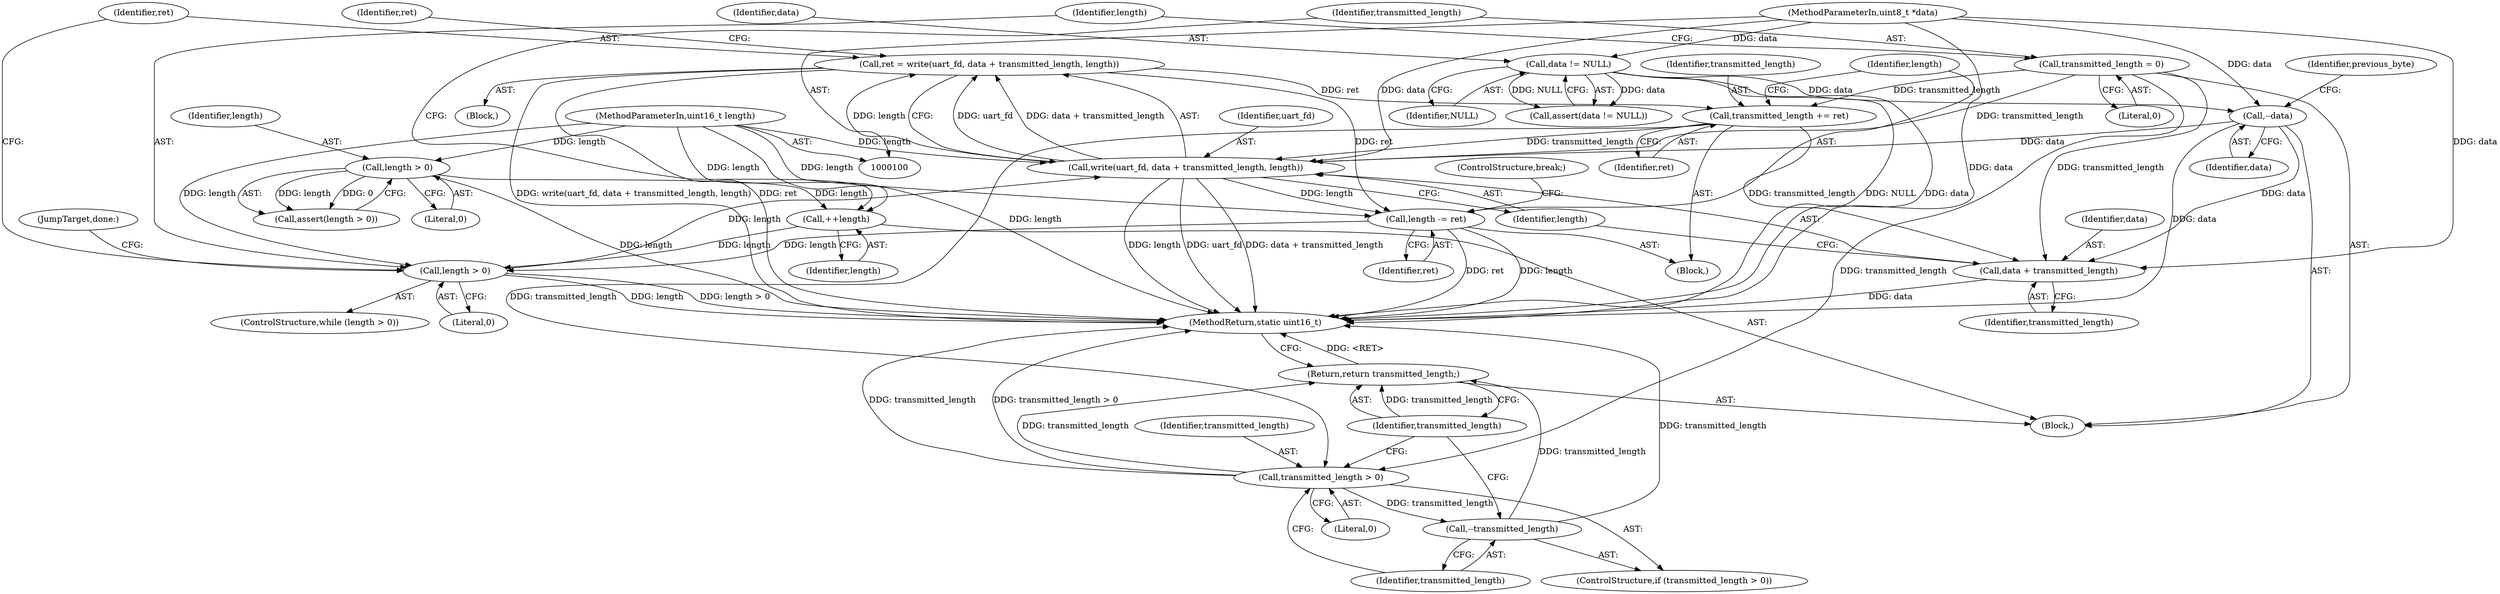 digraph "0_Android_472271b153c5dc53c28beac55480a8d8434b2d5c_53@API" {
"1000151" [label="(Call,ret = write(uart_fd, data + transmitted_length, length))"];
"1000153" [label="(Call,write(uart_fd, data + transmitted_length, length))"];
"1000128" [label="(Call,--data)"];
"1000106" [label="(Call,data != NULL)"];
"1000102" [label="(MethodParameterIn,uint8_t *data)"];
"1000172" [label="(Call,transmitted_length += ret)"];
"1000151" [label="(Call,ret = write(uart_fd, data + transmitted_length, length))"];
"1000142" [label="(Call,transmitted_length = 0)"];
"1000146" [label="(Call,length > 0)"];
"1000139" [label="(Call,++length)"];
"1000110" [label="(Call,length > 0)"];
"1000103" [label="(MethodParameterIn,uint16_t length)"];
"1000175" [label="(Call,length -= ret)"];
"1000155" [label="(Call,data + transmitted_length)"];
"1000185" [label="(Call,transmitted_length > 0)"];
"1000188" [label="(Call,--transmitted_length)"];
"1000190" [label="(Return,return transmitted_length;)"];
"1000161" [label="(Block,)"];
"1000111" [label="(Identifier,length)"];
"1000191" [label="(Identifier,transmitted_length)"];
"1000160" [label="(Identifier,ret)"];
"1000149" [label="(Block,)"];
"1000104" [label="(Block,)"];
"1000155" [label="(Call,data + transmitted_length)"];
"1000153" [label="(Call,write(uart_fd, data + transmitted_length, length))"];
"1000173" [label="(Identifier,transmitted_length)"];
"1000156" [label="(Identifier,data)"];
"1000176" [label="(Identifier,length)"];
"1000177" [label="(Identifier,ret)"];
"1000157" [label="(Identifier,transmitted_length)"];
"1000146" [label="(Call,length > 0)"];
"1000144" [label="(Literal,0)"];
"1000179" [label="(JumpTarget,done:)"];
"1000112" [label="(Literal,0)"];
"1000145" [label="(ControlStructure,while (length > 0))"];
"1000158" [label="(Identifier,length)"];
"1000152" [label="(Identifier,ret)"];
"1000189" [label="(Identifier,transmitted_length)"];
"1000154" [label="(Identifier,uart_fd)"];
"1000106" [label="(Call,data != NULL)"];
"1000190" [label="(Return,return transmitted_length;)"];
"1000151" [label="(Call,ret = write(uart_fd, data + transmitted_length, length))"];
"1000129" [label="(Identifier,data)"];
"1000188" [label="(Call,--transmitted_length)"];
"1000103" [label="(MethodParameterIn,uint16_t length)"];
"1000110" [label="(Call,length > 0)"];
"1000109" [label="(Call,assert(length > 0))"];
"1000187" [label="(Literal,0)"];
"1000192" [label="(MethodReturn,static uint16_t)"];
"1000148" [label="(Literal,0)"];
"1000184" [label="(ControlStructure,if (transmitted_length > 0))"];
"1000147" [label="(Identifier,length)"];
"1000178" [label="(ControlStructure,break;)"];
"1000142" [label="(Call,transmitted_length = 0)"];
"1000185" [label="(Call,transmitted_length > 0)"];
"1000107" [label="(Identifier,data)"];
"1000108" [label="(Identifier,NULL)"];
"1000140" [label="(Identifier,length)"];
"1000132" [label="(Identifier,previous_byte)"];
"1000143" [label="(Identifier,transmitted_length)"];
"1000139" [label="(Call,++length)"];
"1000128" [label="(Call,--data)"];
"1000102" [label="(MethodParameterIn,uint8_t *data)"];
"1000175" [label="(Call,length -= ret)"];
"1000186" [label="(Identifier,transmitted_length)"];
"1000172" [label="(Call,transmitted_length += ret)"];
"1000105" [label="(Call,assert(data != NULL))"];
"1000174" [label="(Identifier,ret)"];
"1000151" -> "1000149"  [label="AST: "];
"1000151" -> "1000153"  [label="CFG: "];
"1000152" -> "1000151"  [label="AST: "];
"1000153" -> "1000151"  [label="AST: "];
"1000160" -> "1000151"  [label="CFG: "];
"1000151" -> "1000192"  [label="DDG: write(uart_fd, data + transmitted_length, length)"];
"1000151" -> "1000192"  [label="DDG: ret"];
"1000153" -> "1000151"  [label="DDG: uart_fd"];
"1000153" -> "1000151"  [label="DDG: data + transmitted_length"];
"1000153" -> "1000151"  [label="DDG: length"];
"1000151" -> "1000172"  [label="DDG: ret"];
"1000151" -> "1000175"  [label="DDG: ret"];
"1000153" -> "1000158"  [label="CFG: "];
"1000154" -> "1000153"  [label="AST: "];
"1000155" -> "1000153"  [label="AST: "];
"1000158" -> "1000153"  [label="AST: "];
"1000153" -> "1000192"  [label="DDG: uart_fd"];
"1000153" -> "1000192"  [label="DDG: data + transmitted_length"];
"1000153" -> "1000192"  [label="DDG: length"];
"1000128" -> "1000153"  [label="DDG: data"];
"1000102" -> "1000153"  [label="DDG: data"];
"1000172" -> "1000153"  [label="DDG: transmitted_length"];
"1000142" -> "1000153"  [label="DDG: transmitted_length"];
"1000146" -> "1000153"  [label="DDG: length"];
"1000103" -> "1000153"  [label="DDG: length"];
"1000153" -> "1000175"  [label="DDG: length"];
"1000128" -> "1000104"  [label="AST: "];
"1000128" -> "1000129"  [label="CFG: "];
"1000129" -> "1000128"  [label="AST: "];
"1000132" -> "1000128"  [label="CFG: "];
"1000128" -> "1000192"  [label="DDG: data"];
"1000106" -> "1000128"  [label="DDG: data"];
"1000102" -> "1000128"  [label="DDG: data"];
"1000128" -> "1000155"  [label="DDG: data"];
"1000106" -> "1000105"  [label="AST: "];
"1000106" -> "1000108"  [label="CFG: "];
"1000107" -> "1000106"  [label="AST: "];
"1000108" -> "1000106"  [label="AST: "];
"1000105" -> "1000106"  [label="CFG: "];
"1000106" -> "1000192"  [label="DDG: NULL"];
"1000106" -> "1000192"  [label="DDG: data"];
"1000106" -> "1000105"  [label="DDG: data"];
"1000106" -> "1000105"  [label="DDG: NULL"];
"1000102" -> "1000106"  [label="DDG: data"];
"1000102" -> "1000100"  [label="AST: "];
"1000102" -> "1000192"  [label="DDG: data"];
"1000102" -> "1000155"  [label="DDG: data"];
"1000172" -> "1000161"  [label="AST: "];
"1000172" -> "1000174"  [label="CFG: "];
"1000173" -> "1000172"  [label="AST: "];
"1000174" -> "1000172"  [label="AST: "];
"1000176" -> "1000172"  [label="CFG: "];
"1000172" -> "1000155"  [label="DDG: transmitted_length"];
"1000142" -> "1000172"  [label="DDG: transmitted_length"];
"1000172" -> "1000185"  [label="DDG: transmitted_length"];
"1000142" -> "1000104"  [label="AST: "];
"1000142" -> "1000144"  [label="CFG: "];
"1000143" -> "1000142"  [label="AST: "];
"1000144" -> "1000142"  [label="AST: "];
"1000147" -> "1000142"  [label="CFG: "];
"1000142" -> "1000155"  [label="DDG: transmitted_length"];
"1000142" -> "1000185"  [label="DDG: transmitted_length"];
"1000146" -> "1000145"  [label="AST: "];
"1000146" -> "1000148"  [label="CFG: "];
"1000147" -> "1000146"  [label="AST: "];
"1000148" -> "1000146"  [label="AST: "];
"1000152" -> "1000146"  [label="CFG: "];
"1000179" -> "1000146"  [label="CFG: "];
"1000146" -> "1000192"  [label="DDG: length > 0"];
"1000146" -> "1000192"  [label="DDG: length"];
"1000139" -> "1000146"  [label="DDG: length"];
"1000175" -> "1000146"  [label="DDG: length"];
"1000103" -> "1000146"  [label="DDG: length"];
"1000139" -> "1000104"  [label="AST: "];
"1000139" -> "1000140"  [label="CFG: "];
"1000140" -> "1000139"  [label="AST: "];
"1000143" -> "1000139"  [label="CFG: "];
"1000110" -> "1000139"  [label="DDG: length"];
"1000103" -> "1000139"  [label="DDG: length"];
"1000110" -> "1000109"  [label="AST: "];
"1000110" -> "1000112"  [label="CFG: "];
"1000111" -> "1000110"  [label="AST: "];
"1000112" -> "1000110"  [label="AST: "];
"1000109" -> "1000110"  [label="CFG: "];
"1000110" -> "1000192"  [label="DDG: length"];
"1000110" -> "1000109"  [label="DDG: length"];
"1000110" -> "1000109"  [label="DDG: 0"];
"1000103" -> "1000110"  [label="DDG: length"];
"1000103" -> "1000100"  [label="AST: "];
"1000103" -> "1000192"  [label="DDG: length"];
"1000103" -> "1000175"  [label="DDG: length"];
"1000175" -> "1000161"  [label="AST: "];
"1000175" -> "1000177"  [label="CFG: "];
"1000176" -> "1000175"  [label="AST: "];
"1000177" -> "1000175"  [label="AST: "];
"1000178" -> "1000175"  [label="CFG: "];
"1000175" -> "1000192"  [label="DDG: length"];
"1000175" -> "1000192"  [label="DDG: ret"];
"1000155" -> "1000157"  [label="CFG: "];
"1000156" -> "1000155"  [label="AST: "];
"1000157" -> "1000155"  [label="AST: "];
"1000158" -> "1000155"  [label="CFG: "];
"1000155" -> "1000192"  [label="DDG: data"];
"1000185" -> "1000184"  [label="AST: "];
"1000185" -> "1000187"  [label="CFG: "];
"1000186" -> "1000185"  [label="AST: "];
"1000187" -> "1000185"  [label="AST: "];
"1000189" -> "1000185"  [label="CFG: "];
"1000191" -> "1000185"  [label="CFG: "];
"1000185" -> "1000192"  [label="DDG: transmitted_length"];
"1000185" -> "1000192"  [label="DDG: transmitted_length > 0"];
"1000185" -> "1000188"  [label="DDG: transmitted_length"];
"1000185" -> "1000190"  [label="DDG: transmitted_length"];
"1000188" -> "1000184"  [label="AST: "];
"1000188" -> "1000189"  [label="CFG: "];
"1000189" -> "1000188"  [label="AST: "];
"1000191" -> "1000188"  [label="CFG: "];
"1000188" -> "1000192"  [label="DDG: transmitted_length"];
"1000188" -> "1000190"  [label="DDG: transmitted_length"];
"1000190" -> "1000104"  [label="AST: "];
"1000190" -> "1000191"  [label="CFG: "];
"1000191" -> "1000190"  [label="AST: "];
"1000192" -> "1000190"  [label="CFG: "];
"1000190" -> "1000192"  [label="DDG: <RET>"];
"1000191" -> "1000190"  [label="DDG: transmitted_length"];
}
